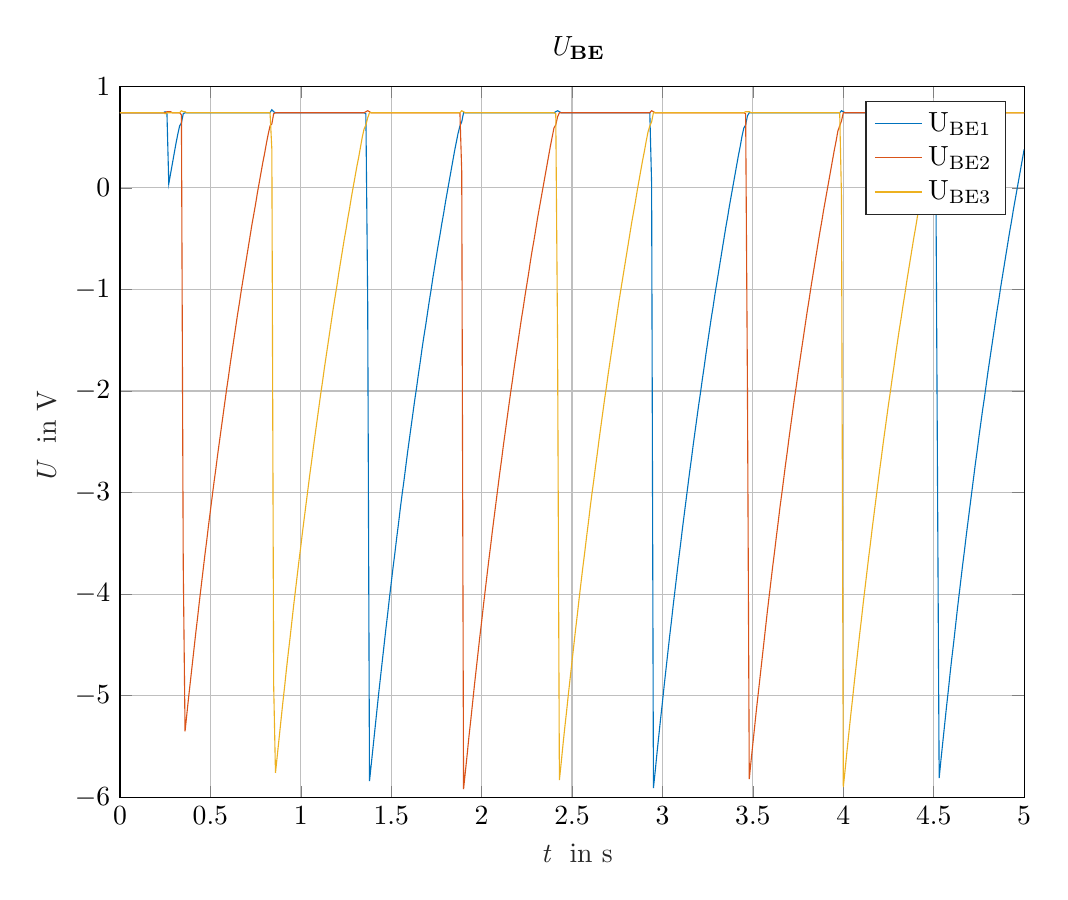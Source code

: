 % This file was created by matlab2tikz.
%
\definecolor{mycolor1}{rgb}{0.0,0.447,0.741}%
\definecolor{mycolor2}{rgb}{0.85,0.325,0.098}%
\definecolor{mycolor3}{rgb}{0.929,0.694,0.125}%
%
\begin{tikzpicture}

\begin{axis}[%
width=4.521in,
height=3.555in,
at={(0.758in,0.481in)},
scale only axis,
xmin=0,
xmax=5,
xlabel style={font=\color{white!15!black}},
xlabel={$\text{\it{} t \rm{} in s}$},
ymin=-6,
ymax=1,
ylabel style={font=\color{white!15!black}},
ylabel={$\text{\it{} U \rm{} in V}$},
axis background/.style={fill=white},
title style={font=\bfseries},
title={$\text{\it{} U}_{\text{BE}}$},
xmajorgrids,
ymajorgrids,
legend style={legend cell align=left, align=left, draw=white!15!black}
]
\addplot [color=mycolor1]
  table[row sep=crcr]{%
0	0.74\\
0.01	0.74\\
0.02	0.74\\
0.03	0.74\\
0.04	0.74\\
0.05	0.74\\
0.06	0.74\\
0.07	0.74\\
0.08	0.74\\
0.09	0.74\\
0.1	0.74\\
0.11	0.74\\
0.12	0.74\\
0.13	0.74\\
0.14	0.74\\
0.15	0.74\\
0.16	0.74\\
0.17	0.74\\
0.18	0.74\\
0.19	0.74\\
0.2	0.74\\
0.21	0.74\\
0.22	0.74\\
0.23	0.74\\
0.24	0.74\\
0.25	0.75\\
0.26	0.73\\
0.27	0.04\\
0.28	0.14\\
0.29	0.24\\
0.3	0.34\\
0.31	0.44\\
0.32	0.53\\
0.33	0.61\\
0.34	0.64\\
0.35	0.73\\
0.36	0.74\\
0.37	0.74\\
0.38	0.74\\
0.39	0.74\\
0.4	0.74\\
0.41	0.74\\
0.42	0.74\\
0.43	0.74\\
0.44	0.74\\
0.45	0.74\\
0.46	0.74\\
0.47	0.74\\
0.48	0.74\\
0.49	0.74\\
0.5	0.74\\
0.51	0.74\\
0.52	0.74\\
0.53	0.74\\
0.54	0.74\\
0.55	0.74\\
0.56	0.74\\
0.57	0.74\\
0.58	0.74\\
0.59	0.74\\
0.6	0.74\\
0.61	0.74\\
0.62	0.74\\
0.63	0.74\\
0.64	0.74\\
0.65	0.74\\
0.66	0.74\\
0.67	0.74\\
0.68	0.74\\
0.69	0.74\\
0.7	0.74\\
0.71	0.74\\
0.72	0.74\\
0.73	0.74\\
0.74	0.74\\
0.75	0.74\\
0.76	0.74\\
0.77	0.74\\
0.78	0.74\\
0.79	0.74\\
0.8	0.74\\
0.81	0.74\\
0.82	0.74\\
0.83	0.74\\
0.84	0.77\\
0.85	0.75\\
0.86	0.74\\
0.87	0.74\\
0.88	0.74\\
0.89	0.74\\
0.9	0.74\\
0.91	0.74\\
0.92	0.74\\
0.93	0.74\\
0.94	0.74\\
0.95	0.74\\
0.96	0.74\\
0.97	0.74\\
0.98	0.74\\
0.99	0.74\\
1	0.74\\
1.01	0.74\\
1.02	0.74\\
1.03	0.74\\
1.04	0.74\\
1.05	0.74\\
1.06	0.74\\
1.07	0.74\\
1.08	0.74\\
1.09	0.74\\
1.1	0.74\\
1.11	0.74\\
1.12	0.74\\
1.13	0.74\\
1.14	0.74\\
1.15	0.74\\
1.16	0.74\\
1.17	0.74\\
1.18	0.74\\
1.19	0.74\\
1.2	0.74\\
1.21	0.74\\
1.22	0.74\\
1.23	0.74\\
1.24	0.74\\
1.25	0.74\\
1.26	0.74\\
1.27	0.74\\
1.28	0.74\\
1.29	0.74\\
1.3	0.74\\
1.31	0.74\\
1.32	0.74\\
1.33	0.74\\
1.34	0.74\\
1.35	0.74\\
1.36	0.73\\
1.37	-1.12\\
1.38	-5.84\\
1.39	-5.67\\
1.4	-5.5\\
1.41	-5.33\\
1.42	-5.16\\
1.43	-4.99\\
1.44	-4.83\\
1.45	-4.67\\
1.46	-4.51\\
1.47	-4.35\\
1.48	-4.2\\
1.49	-4.04\\
1.5	-3.89\\
1.51	-3.74\\
1.52	-3.6\\
1.53	-3.45\\
1.54	-3.31\\
1.55	-3.16\\
1.56	-3.02\\
1.57	-2.89\\
1.58	-2.75\\
1.59	-2.61\\
1.6	-2.48\\
1.61	-2.35\\
1.62	-2.22\\
1.63	-2.09\\
1.64	-1.97\\
1.65	-1.84\\
1.66	-1.72\\
1.67	-1.59\\
1.68	-1.47\\
1.69	-1.36\\
1.7	-1.24\\
1.71	-1.12\\
1.72	-1.01\\
1.73	-0.89\\
1.74	-0.78\\
1.75	-0.67\\
1.76	-0.56\\
1.77	-0.46\\
1.78	-0.35\\
1.79	-0.25\\
1.8	-0.14\\
1.81	-0.04\\
1.82	0.06\\
1.83	0.16\\
1.84	0.26\\
1.85	0.36\\
1.86	0.45\\
1.87	0.54\\
1.88	0.61\\
1.89	0.65\\
1.9	0.74\\
1.91	0.74\\
1.92	0.74\\
1.93	0.74\\
1.94	0.74\\
1.95	0.74\\
1.96	0.74\\
1.97	0.74\\
1.98	0.74\\
1.99	0.74\\
2	0.74\\
2.01	0.74\\
2.02	0.74\\
2.03	0.74\\
2.04	0.74\\
2.05	0.74\\
2.06	0.74\\
2.07	0.74\\
2.08	0.74\\
2.09	0.74\\
2.1	0.74\\
2.11	0.74\\
2.12	0.74\\
2.13	0.74\\
2.14	0.74\\
2.15	0.74\\
2.16	0.74\\
2.17	0.74\\
2.18	0.74\\
2.19	0.74\\
2.2	0.74\\
2.21	0.74\\
2.22	0.74\\
2.23	0.74\\
2.24	0.74\\
2.25	0.74\\
2.26	0.74\\
2.27	0.74\\
2.28	0.74\\
2.29	0.74\\
2.3	0.74\\
2.31	0.74\\
2.32	0.74\\
2.33	0.74\\
2.34	0.74\\
2.35	0.74\\
2.36	0.74\\
2.37	0.74\\
2.38	0.74\\
2.39	0.74\\
2.4	0.74\\
2.41	0.75\\
2.42	0.76\\
2.43	0.75\\
2.44	0.74\\
2.45	0.74\\
2.46	0.74\\
2.47	0.74\\
2.48	0.74\\
2.49	0.74\\
2.5	0.74\\
2.51	0.74\\
2.52	0.74\\
2.53	0.74\\
2.54	0.74\\
2.55	0.74\\
2.56	0.74\\
2.57	0.74\\
2.58	0.74\\
2.59	0.74\\
2.6	0.74\\
2.61	0.74\\
2.62	0.74\\
2.63	0.74\\
2.64	0.74\\
2.65	0.74\\
2.66	0.74\\
2.67	0.74\\
2.68	0.74\\
2.69	0.74\\
2.7	0.74\\
2.71	0.74\\
2.72	0.74\\
2.73	0.74\\
2.74	0.74\\
2.75	0.74\\
2.76	0.74\\
2.77	0.74\\
2.78	0.74\\
2.79	0.74\\
2.8	0.74\\
2.81	0.74\\
2.82	0.74\\
2.83	0.74\\
2.84	0.74\\
2.85	0.74\\
2.86	0.74\\
2.87	0.74\\
2.88	0.74\\
2.89	0.74\\
2.9	0.74\\
2.91	0.74\\
2.92	0.74\\
2.93	0.74\\
2.94	0.04\\
2.95	-5.91\\
2.96	-5.74\\
2.97	-5.56\\
2.98	-5.39\\
2.99	-5.22\\
3	-5.06\\
3.01	-4.89\\
3.02	-4.73\\
3.03	-4.57\\
3.04	-4.41\\
3.05	-4.26\\
3.06	-4.1\\
3.07	-3.95\\
3.08	-3.8\\
3.09	-3.65\\
3.1	-3.51\\
3.11	-3.36\\
3.12	-3.22\\
3.13	-3.08\\
3.14	-2.94\\
3.15	-2.8\\
3.16	-2.67\\
3.17	-2.53\\
3.18	-2.4\\
3.19	-2.27\\
3.2	-2.14\\
3.21	-2.02\\
3.22	-1.89\\
3.23	-1.77\\
3.24	-1.64\\
3.25	-1.52\\
3.26	-1.4\\
3.27	-1.28\\
3.28	-1.17\\
3.29	-1.05\\
3.3	-0.94\\
3.31	-0.83\\
3.32	-0.72\\
3.33	-0.61\\
3.34	-0.5\\
3.35	-0.39\\
3.36	-0.29\\
3.37	-0.18\\
3.38	-0.08\\
3.39	0.02\\
3.4	0.12\\
3.41	0.22\\
3.42	0.32\\
3.43	0.41\\
3.44	0.51\\
3.45	0.59\\
3.46	0.62\\
3.47	0.71\\
3.48	0.74\\
3.49	0.74\\
3.5	0.74\\
3.51	0.74\\
3.52	0.74\\
3.53	0.74\\
3.54	0.74\\
3.55	0.74\\
3.56	0.74\\
3.57	0.74\\
3.58	0.74\\
3.59	0.74\\
3.6	0.74\\
3.61	0.74\\
3.62	0.74\\
3.63	0.74\\
3.64	0.74\\
3.65	0.74\\
3.66	0.74\\
3.67	0.74\\
3.68	0.74\\
3.69	0.74\\
3.7	0.74\\
3.71	0.74\\
3.72	0.74\\
3.73	0.74\\
3.74	0.74\\
3.75	0.74\\
3.76	0.74\\
3.77	0.74\\
3.78	0.74\\
3.79	0.74\\
3.8	0.74\\
3.81	0.74\\
3.82	0.74\\
3.83	0.74\\
3.84	0.74\\
3.85	0.74\\
3.86	0.74\\
3.87	0.74\\
3.88	0.74\\
3.89	0.74\\
3.9	0.74\\
3.91	0.74\\
3.92	0.74\\
3.93	0.74\\
3.94	0.74\\
3.95	0.74\\
3.96	0.74\\
3.97	0.74\\
3.98	0.74\\
3.99	0.76\\
4	0.75\\
4.01	0.74\\
4.02	0.74\\
4.03	0.74\\
4.04	0.74\\
4.05	0.74\\
4.06	0.74\\
4.07	0.74\\
4.08	0.74\\
4.09	0.74\\
4.1	0.74\\
4.11	0.74\\
4.12	0.74\\
4.13	0.74\\
4.14	0.74\\
4.15	0.74\\
4.16	0.74\\
4.17	0.74\\
4.18	0.74\\
4.19	0.74\\
4.2	0.74\\
4.21	0.74\\
4.22	0.74\\
4.23	0.74\\
4.24	0.74\\
4.25	0.74\\
4.26	0.74\\
4.27	0.74\\
4.28	0.74\\
4.29	0.74\\
4.3	0.74\\
4.31	0.74\\
4.32	0.74\\
4.33	0.74\\
4.34	0.74\\
4.35	0.74\\
4.36	0.74\\
4.37	0.74\\
4.38	0.74\\
4.39	0.74\\
4.4	0.74\\
4.41	0.74\\
4.42	0.74\\
4.43	0.74\\
4.44	0.74\\
4.45	0.74\\
4.46	0.74\\
4.47	0.74\\
4.48	0.74\\
4.49	0.74\\
4.5	0.74\\
4.51	0.72\\
4.52	-2.56\\
4.53	-5.81\\
4.54	-5.63\\
4.55	-5.46\\
4.56	-5.29\\
4.57	-5.12\\
4.58	-4.96\\
4.59	-4.79\\
4.6	-4.63\\
4.61	-4.48\\
4.62	-4.32\\
4.63	-4.16\\
4.64	-4.01\\
4.65	-3.86\\
4.66	-3.71\\
4.67	-3.57\\
4.68	-3.42\\
4.69	-3.28\\
4.7	-3.14\\
4.71	-3\\
4.72	-2.86\\
4.73	-2.72\\
4.74	-2.59\\
4.75	-2.45\\
4.76	-2.32\\
4.77	-2.19\\
4.78	-2.07\\
4.79	-1.94\\
4.8	-1.81\\
4.81	-1.69\\
4.82	-1.57\\
4.83	-1.45\\
4.84	-1.33\\
4.85	-1.21\\
4.86	-1.1\\
4.87	-0.98\\
4.88	-0.87\\
4.89	-0.76\\
4.9	-0.65\\
4.91	-0.54\\
4.92	-0.43\\
4.93	-0.33\\
4.94	-0.22\\
4.95	-0.12\\
4.96	-0.02\\
4.97	0.08\\
4.98	0.18\\
4.99	0.28\\
5	0.38\\
};
\addlegendentry{$\text{U}_{\text{BE1}}$}

\addplot [color=mycolor2]
  table[row sep=crcr]{%
0	0.74\\
0.01	0.74\\
0.02	0.74\\
0.03	0.74\\
0.04	0.74\\
0.05	0.74\\
0.06	0.74\\
0.07	0.74\\
0.08	0.74\\
0.09	0.74\\
0.1	0.74\\
0.11	0.74\\
0.12	0.74\\
0.13	0.74\\
0.14	0.74\\
0.15	0.74\\
0.16	0.74\\
0.17	0.74\\
0.18	0.74\\
0.19	0.74\\
0.2	0.74\\
0.21	0.74\\
0.22	0.74\\
0.23	0.74\\
0.24	0.74\\
0.25	0.74\\
0.26	0.75\\
0.27	0.75\\
0.28	0.75\\
0.29	0.74\\
0.3	0.74\\
0.31	0.74\\
0.32	0.74\\
0.33	0.74\\
0.34	0.72\\
0.35	-3.71\\
0.36	-5.35\\
0.37	-5.18\\
0.38	-5.01\\
0.39	-4.85\\
0.4	-4.69\\
0.41	-4.53\\
0.42	-4.37\\
0.43	-4.22\\
0.44	-4.06\\
0.45	-3.91\\
0.46	-3.76\\
0.47	-3.61\\
0.48	-3.47\\
0.49	-3.32\\
0.5	-3.18\\
0.51	-3.04\\
0.52	-2.9\\
0.53	-2.77\\
0.54	-2.63\\
0.55	-2.5\\
0.56	-2.37\\
0.57	-2.24\\
0.58	-2.11\\
0.59	-1.98\\
0.6	-1.86\\
0.61	-1.73\\
0.62	-1.61\\
0.63	-1.49\\
0.64	-1.37\\
0.65	-1.25\\
0.66	-1.14\\
0.67	-1.02\\
0.68	-0.91\\
0.69	-0.8\\
0.7	-0.69\\
0.71	-0.58\\
0.72	-0.47\\
0.73	-0.36\\
0.74	-0.26\\
0.75	-0.16\\
0.76	-0.05\\
0.77	0.05\\
0.78	0.15\\
0.79	0.25\\
0.8	0.34\\
0.81	0.44\\
0.82	0.53\\
0.83	0.61\\
0.84	0.63\\
0.85	0.73\\
0.86	0.74\\
0.87	0.74\\
0.88	0.74\\
0.89	0.74\\
0.9	0.74\\
0.91	0.74\\
0.92	0.74\\
0.93	0.74\\
0.94	0.74\\
0.95	0.74\\
0.96	0.74\\
0.97	0.74\\
0.98	0.74\\
0.99	0.74\\
1	0.74\\
1.01	0.74\\
1.02	0.74\\
1.03	0.74\\
1.04	0.74\\
1.05	0.74\\
1.06	0.74\\
1.07	0.74\\
1.08	0.74\\
1.09	0.74\\
1.1	0.74\\
1.11	0.74\\
1.12	0.74\\
1.13	0.74\\
1.14	0.74\\
1.15	0.74\\
1.16	0.74\\
1.17	0.74\\
1.18	0.74\\
1.19	0.74\\
1.2	0.74\\
1.21	0.74\\
1.22	0.74\\
1.23	0.74\\
1.24	0.74\\
1.25	0.74\\
1.26	0.74\\
1.27	0.74\\
1.28	0.74\\
1.29	0.74\\
1.3	0.74\\
1.31	0.74\\
1.32	0.74\\
1.33	0.74\\
1.34	0.74\\
1.35	0.74\\
1.36	0.75\\
1.37	0.76\\
1.38	0.75\\
1.39	0.74\\
1.4	0.74\\
1.41	0.74\\
1.42	0.74\\
1.43	0.74\\
1.44	0.74\\
1.45	0.74\\
1.46	0.74\\
1.47	0.74\\
1.48	0.74\\
1.49	0.74\\
1.5	0.74\\
1.51	0.74\\
1.52	0.74\\
1.53	0.74\\
1.54	0.74\\
1.55	0.74\\
1.56	0.74\\
1.57	0.74\\
1.58	0.74\\
1.59	0.74\\
1.6	0.74\\
1.61	0.74\\
1.62	0.74\\
1.63	0.74\\
1.64	0.74\\
1.65	0.74\\
1.66	0.74\\
1.67	0.74\\
1.68	0.74\\
1.69	0.74\\
1.7	0.74\\
1.71	0.74\\
1.72	0.74\\
1.73	0.74\\
1.74	0.74\\
1.75	0.74\\
1.76	0.74\\
1.77	0.74\\
1.78	0.74\\
1.79	0.74\\
1.8	0.74\\
1.81	0.74\\
1.82	0.74\\
1.83	0.74\\
1.84	0.74\\
1.85	0.74\\
1.86	0.74\\
1.87	0.74\\
1.88	0.74\\
1.89	0.16\\
1.9	-5.92\\
1.91	-5.75\\
1.92	-5.58\\
1.93	-5.4\\
1.94	-5.24\\
1.95	-5.07\\
1.96	-4.9\\
1.97	-4.74\\
1.98	-4.58\\
1.99	-4.42\\
2	-4.27\\
2.01	-4.11\\
2.02	-3.96\\
2.03	-3.81\\
2.04	-3.66\\
2.05	-3.52\\
2.06	-3.37\\
2.07	-3.23\\
2.08	-3.09\\
2.09	-2.95\\
2.1	-2.81\\
2.11	-2.68\\
2.12	-2.54\\
2.13	-2.41\\
2.14	-2.28\\
2.15	-2.15\\
2.16	-2.02\\
2.17	-1.9\\
2.18	-1.77\\
2.19	-1.65\\
2.2	-1.53\\
2.21	-1.41\\
2.22	-1.29\\
2.23	-1.18\\
2.24	-1.06\\
2.25	-0.95\\
2.26	-0.84\\
2.27	-0.72\\
2.28	-0.61\\
2.29	-0.51\\
2.3	-0.4\\
2.31	-0.29\\
2.32	-0.19\\
2.33	-0.09\\
2.34	0.01\\
2.35	0.11\\
2.36	0.21\\
2.37	0.31\\
2.38	0.41\\
2.39	0.5\\
2.4	0.59\\
2.41	0.62\\
2.42	0.7\\
2.43	0.74\\
2.44	0.74\\
2.45	0.74\\
2.46	0.74\\
2.47	0.74\\
2.48	0.74\\
2.49	0.74\\
2.5	0.74\\
2.51	0.74\\
2.52	0.74\\
2.53	0.74\\
2.54	0.74\\
2.55	0.74\\
2.56	0.74\\
2.57	0.74\\
2.58	0.74\\
2.59	0.74\\
2.6	0.74\\
2.61	0.74\\
2.62	0.74\\
2.63	0.74\\
2.64	0.74\\
2.65	0.74\\
2.66	0.74\\
2.67	0.74\\
2.68	0.74\\
2.69	0.74\\
2.7	0.74\\
2.71	0.74\\
2.72	0.74\\
2.73	0.74\\
2.74	0.74\\
2.75	0.74\\
2.76	0.74\\
2.77	0.74\\
2.78	0.74\\
2.79	0.74\\
2.8	0.74\\
2.81	0.74\\
2.82	0.74\\
2.83	0.74\\
2.84	0.74\\
2.85	0.74\\
2.86	0.74\\
2.87	0.74\\
2.88	0.74\\
2.89	0.74\\
2.9	0.74\\
2.91	0.74\\
2.92	0.74\\
2.93	0.74\\
2.94	0.76\\
2.95	0.75\\
2.96	0.74\\
2.97	0.74\\
2.98	0.74\\
2.99	0.74\\
3	0.74\\
3.01	0.74\\
3.02	0.74\\
3.03	0.74\\
3.04	0.74\\
3.05	0.74\\
3.06	0.74\\
3.07	0.74\\
3.08	0.74\\
3.09	0.74\\
3.1	0.74\\
3.11	0.74\\
3.12	0.74\\
3.13	0.74\\
3.14	0.74\\
3.15	0.74\\
3.16	0.74\\
3.17	0.74\\
3.18	0.74\\
3.19	0.74\\
3.2	0.74\\
3.21	0.74\\
3.22	0.74\\
3.23	0.74\\
3.24	0.74\\
3.25	0.74\\
3.26	0.74\\
3.27	0.74\\
3.28	0.74\\
3.29	0.74\\
3.3	0.74\\
3.31	0.74\\
3.32	0.74\\
3.33	0.74\\
3.34	0.74\\
3.35	0.74\\
3.36	0.74\\
3.37	0.74\\
3.38	0.74\\
3.39	0.74\\
3.4	0.74\\
3.41	0.74\\
3.42	0.74\\
3.43	0.74\\
3.44	0.74\\
3.45	0.74\\
3.46	0.73\\
3.47	-1.99\\
3.48	-5.82\\
3.49	-5.64\\
3.5	-5.47\\
3.51	-5.3\\
3.52	-5.13\\
3.53	-4.97\\
3.54	-4.81\\
3.55	-4.65\\
3.56	-4.49\\
3.57	-4.33\\
3.58	-4.17\\
3.59	-4.02\\
3.6	-3.87\\
3.61	-3.72\\
3.62	-3.58\\
3.63	-3.43\\
3.64	-3.29\\
3.65	-3.14\\
3.66	-3.01\\
3.67	-2.87\\
3.68	-2.73\\
3.69	-2.6\\
3.7	-2.46\\
3.71	-2.33\\
3.72	-2.2\\
3.73	-2.07\\
3.74	-1.95\\
3.75	-1.82\\
3.76	-1.7\\
3.77	-1.58\\
3.78	-1.46\\
3.79	-1.34\\
3.8	-1.22\\
3.81	-1.11\\
3.82	-0.99\\
3.83	-0.88\\
3.84	-0.77\\
3.85	-0.66\\
3.86	-0.55\\
3.87	-0.44\\
3.88	-0.34\\
3.89	-0.23\\
3.9	-0.13\\
3.91	-0.03\\
3.92	0.07\\
3.93	0.17\\
3.94	0.27\\
3.95	0.37\\
3.96	0.46\\
3.97	0.56\\
3.98	0.61\\
3.99	0.66\\
4	0.74\\
4.01	0.74\\
4.02	0.74\\
4.03	0.74\\
4.04	0.74\\
4.05	0.74\\
4.06	0.74\\
4.07	0.74\\
4.08	0.74\\
4.09	0.74\\
4.1	0.74\\
4.11	0.74\\
4.12	0.74\\
4.13	0.74\\
4.14	0.74\\
4.15	0.74\\
4.16	0.74\\
4.17	0.74\\
4.18	0.74\\
4.19	0.74\\
4.2	0.74\\
4.21	0.74\\
4.22	0.74\\
4.23	0.74\\
4.24	0.74\\
4.25	0.74\\
4.26	0.74\\
4.27	0.74\\
4.28	0.74\\
4.29	0.74\\
4.3	0.74\\
4.31	0.74\\
4.32	0.74\\
4.33	0.74\\
4.34	0.74\\
4.35	0.74\\
4.36	0.74\\
4.37	0.74\\
4.38	0.74\\
4.39	0.74\\
4.4	0.74\\
4.41	0.74\\
4.42	0.74\\
4.43	0.74\\
4.44	0.74\\
4.45	0.74\\
4.46	0.74\\
4.47	0.74\\
4.48	0.74\\
4.49	0.74\\
4.5	0.74\\
4.51	0.76\\
4.52	0.75\\
4.53	0.75\\
4.54	0.74\\
4.55	0.74\\
4.56	0.74\\
4.57	0.74\\
4.58	0.74\\
4.59	0.74\\
4.6	0.74\\
4.61	0.74\\
4.62	0.74\\
4.63	0.74\\
4.64	0.74\\
4.65	0.74\\
4.66	0.74\\
4.67	0.74\\
4.68	0.74\\
4.69	0.74\\
4.7	0.74\\
4.71	0.74\\
4.72	0.74\\
4.73	0.74\\
4.74	0.74\\
4.75	0.74\\
4.76	0.74\\
4.77	0.74\\
4.78	0.74\\
4.79	0.74\\
4.8	0.74\\
4.81	0.74\\
4.82	0.74\\
4.83	0.74\\
4.84	0.74\\
4.85	0.74\\
4.86	0.74\\
4.87	0.74\\
4.88	0.74\\
4.89	0.74\\
4.9	0.74\\
4.91	0.74\\
4.92	0.74\\
4.93	0.74\\
4.94	0.74\\
4.95	0.74\\
4.96	0.74\\
4.97	0.74\\
4.98	0.74\\
4.99	0.74\\
5	0.74\\
};
\addlegendentry{$\text{U}_{\text{BE2}}$}

\addplot [color=mycolor3]
  table[row sep=crcr]{%
0	0.74\\
0.01	0.74\\
0.02	0.74\\
0.03	0.74\\
0.04	0.74\\
0.05	0.74\\
0.06	0.74\\
0.07	0.74\\
0.08	0.74\\
0.09	0.74\\
0.1	0.74\\
0.11	0.74\\
0.12	0.74\\
0.13	0.74\\
0.14	0.74\\
0.15	0.74\\
0.16	0.74\\
0.17	0.74\\
0.18	0.74\\
0.19	0.74\\
0.2	0.74\\
0.21	0.74\\
0.22	0.74\\
0.23	0.74\\
0.24	0.74\\
0.25	0.73\\
0.26	0.74\\
0.27	0.74\\
0.28	0.74\\
0.29	0.74\\
0.3	0.74\\
0.31	0.74\\
0.32	0.74\\
0.33	0.74\\
0.34	0.76\\
0.35	0.75\\
0.36	0.75\\
0.37	0.74\\
0.38	0.74\\
0.39	0.74\\
0.4	0.74\\
0.41	0.74\\
0.42	0.74\\
0.43	0.74\\
0.44	0.74\\
0.45	0.74\\
0.46	0.74\\
0.47	0.74\\
0.48	0.74\\
0.49	0.74\\
0.5	0.74\\
0.51	0.74\\
0.52	0.74\\
0.53	0.74\\
0.54	0.74\\
0.55	0.74\\
0.56	0.74\\
0.57	0.74\\
0.58	0.74\\
0.59	0.74\\
0.6	0.74\\
0.61	0.74\\
0.62	0.74\\
0.63	0.74\\
0.64	0.74\\
0.65	0.74\\
0.66	0.74\\
0.67	0.74\\
0.68	0.74\\
0.69	0.74\\
0.7	0.74\\
0.71	0.74\\
0.72	0.74\\
0.73	0.74\\
0.74	0.74\\
0.75	0.74\\
0.76	0.74\\
0.77	0.74\\
0.78	0.74\\
0.79	0.74\\
0.8	0.74\\
0.81	0.74\\
0.82	0.74\\
0.83	0.74\\
0.84	0.38\\
0.85	-4.89\\
0.86	-5.76\\
0.87	-5.59\\
0.88	-5.42\\
0.89	-5.25\\
0.9	-5.08\\
0.91	-4.92\\
0.92	-4.75\\
0.93	-4.59\\
0.94	-4.44\\
0.95	-4.28\\
0.96	-4.12\\
0.97	-3.97\\
0.98	-3.82\\
0.99	-3.67\\
1	-3.53\\
1.01	-3.38\\
1.02	-3.24\\
1.03	-3.1\\
1.04	-2.96\\
1.05	-2.82\\
1.06	-2.69\\
1.07	-2.55\\
1.08	-2.42\\
1.09	-2.29\\
1.1	-2.16\\
1.11	-2.03\\
1.12	-1.91\\
1.13	-1.78\\
1.14	-1.66\\
1.15	-1.54\\
1.16	-1.42\\
1.17	-1.3\\
1.18	-1.18\\
1.19	-1.07\\
1.2	-0.96\\
1.21	-0.84\\
1.22	-0.73\\
1.23	-0.62\\
1.24	-0.51\\
1.25	-0.41\\
1.26	-0.3\\
1.27	-0.2\\
1.28	-0.09\\
1.29	0.01\\
1.3	0.11\\
1.31	0.21\\
1.32	0.3\\
1.33	0.4\\
1.34	0.5\\
1.35	0.58\\
1.36	0.62\\
1.37	0.69\\
1.38	0.74\\
1.39	0.74\\
1.4	0.74\\
1.41	0.74\\
1.42	0.74\\
1.43	0.74\\
1.44	0.74\\
1.45	0.74\\
1.46	0.74\\
1.47	0.74\\
1.48	0.74\\
1.49	0.74\\
1.5	0.74\\
1.51	0.74\\
1.52	0.74\\
1.53	0.74\\
1.54	0.74\\
1.55	0.74\\
1.56	0.74\\
1.57	0.74\\
1.58	0.74\\
1.59	0.74\\
1.6	0.74\\
1.61	0.74\\
1.62	0.74\\
1.63	0.74\\
1.64	0.74\\
1.65	0.74\\
1.66	0.74\\
1.67	0.74\\
1.68	0.74\\
1.69	0.74\\
1.7	0.74\\
1.71	0.74\\
1.72	0.74\\
1.73	0.74\\
1.74	0.74\\
1.75	0.74\\
1.76	0.74\\
1.77	0.74\\
1.78	0.74\\
1.79	0.74\\
1.8	0.74\\
1.81	0.74\\
1.82	0.74\\
1.83	0.74\\
1.84	0.74\\
1.85	0.74\\
1.86	0.74\\
1.87	0.74\\
1.88	0.74\\
1.89	0.76\\
1.9	0.75\\
1.91	0.74\\
1.92	0.74\\
1.93	0.74\\
1.94	0.74\\
1.95	0.74\\
1.96	0.74\\
1.97	0.74\\
1.98	0.74\\
1.99	0.74\\
2	0.74\\
2.01	0.74\\
2.02	0.74\\
2.03	0.74\\
2.04	0.74\\
2.05	0.74\\
2.06	0.74\\
2.07	0.74\\
2.08	0.74\\
2.09	0.74\\
2.1	0.74\\
2.11	0.74\\
2.12	0.74\\
2.13	0.74\\
2.14	0.74\\
2.15	0.74\\
2.16	0.74\\
2.17	0.74\\
2.18	0.74\\
2.19	0.74\\
2.2	0.74\\
2.21	0.74\\
2.22	0.74\\
2.23	0.74\\
2.24	0.74\\
2.25	0.74\\
2.26	0.74\\
2.27	0.74\\
2.28	0.74\\
2.29	0.74\\
2.3	0.74\\
2.31	0.74\\
2.32	0.74\\
2.33	0.74\\
2.34	0.74\\
2.35	0.74\\
2.36	0.74\\
2.37	0.74\\
2.38	0.74\\
2.39	0.74\\
2.4	0.74\\
2.41	0.73\\
2.42	-1.51\\
2.43	-5.83\\
2.44	-5.66\\
2.45	-5.48\\
2.46	-5.31\\
2.47	-5.15\\
2.48	-4.98\\
2.49	-4.82\\
2.5	-4.66\\
2.51	-4.5\\
2.52	-4.34\\
2.53	-4.19\\
2.54	-4.03\\
2.55	-3.88\\
2.56	-3.73\\
2.57	-3.59\\
2.58	-3.44\\
2.59	-3.3\\
2.6	-3.15\\
2.61	-3.01\\
2.62	-2.88\\
2.63	-2.74\\
2.64	-2.61\\
2.65	-2.47\\
2.66	-2.34\\
2.67	-2.21\\
2.68	-2.08\\
2.69	-1.96\\
2.7	-1.83\\
2.71	-1.71\\
2.72	-1.59\\
2.73	-1.47\\
2.74	-1.35\\
2.75	-1.23\\
2.76	-1.11\\
2.77	-1\\
2.78	-0.89\\
2.79	-0.78\\
2.8	-0.67\\
2.81	-0.56\\
2.82	-0.45\\
2.83	-0.34\\
2.84	-0.24\\
2.85	-0.14\\
2.86	-0.03\\
2.87	0.07\\
2.88	0.17\\
2.89	0.27\\
2.9	0.36\\
2.91	0.46\\
2.92	0.55\\
2.93	0.61\\
2.94	0.65\\
2.95	0.74\\
2.96	0.74\\
2.97	0.74\\
2.98	0.74\\
2.99	0.74\\
3	0.74\\
3.01	0.74\\
3.02	0.74\\
3.03	0.74\\
3.04	0.74\\
3.05	0.74\\
3.06	0.74\\
3.07	0.74\\
3.08	0.74\\
3.09	0.74\\
3.1	0.74\\
3.11	0.74\\
3.12	0.74\\
3.13	0.74\\
3.14	0.74\\
3.15	0.74\\
3.16	0.74\\
3.17	0.74\\
3.18	0.74\\
3.19	0.74\\
3.2	0.74\\
3.21	0.74\\
3.22	0.74\\
3.23	0.74\\
3.24	0.74\\
3.25	0.74\\
3.26	0.74\\
3.27	0.74\\
3.28	0.74\\
3.29	0.74\\
3.3	0.74\\
3.31	0.74\\
3.32	0.74\\
3.33	0.74\\
3.34	0.74\\
3.35	0.74\\
3.36	0.74\\
3.37	0.74\\
3.38	0.74\\
3.39	0.74\\
3.4	0.74\\
3.41	0.74\\
3.42	0.74\\
3.43	0.74\\
3.44	0.74\\
3.45	0.74\\
3.46	0.75\\
3.47	0.75\\
3.48	0.75\\
3.49	0.74\\
3.5	0.74\\
3.51	0.74\\
3.52	0.74\\
3.53	0.74\\
3.54	0.74\\
3.55	0.74\\
3.56	0.74\\
3.57	0.74\\
3.58	0.74\\
3.59	0.74\\
3.6	0.74\\
3.61	0.74\\
3.62	0.74\\
3.63	0.74\\
3.64	0.74\\
3.65	0.74\\
3.66	0.74\\
3.67	0.74\\
3.68	0.74\\
3.69	0.74\\
3.7	0.74\\
3.71	0.74\\
3.72	0.74\\
3.73	0.74\\
3.74	0.74\\
3.75	0.74\\
3.76	0.74\\
3.77	0.74\\
3.78	0.74\\
3.79	0.74\\
3.8	0.74\\
3.81	0.74\\
3.82	0.74\\
3.83	0.74\\
3.84	0.74\\
3.85	0.74\\
3.86	0.74\\
3.87	0.74\\
3.88	0.74\\
3.89	0.74\\
3.9	0.74\\
3.91	0.74\\
3.92	0.74\\
3.93	0.74\\
3.94	0.74\\
3.95	0.74\\
3.96	0.74\\
3.97	0.74\\
3.98	0.74\\
3.99	-0.09\\
4	-5.9\\
4.01	-5.73\\
4.02	-5.55\\
4.03	-5.38\\
4.04	-5.21\\
4.05	-5.05\\
4.06	-4.88\\
4.07	-4.72\\
4.08	-4.56\\
4.09	-4.4\\
4.1	-4.25\\
4.11	-4.09\\
4.12	-3.94\\
4.13	-3.79\\
4.14	-3.64\\
4.15	-3.5\\
4.16	-3.35\\
4.17	-3.21\\
4.18	-3.07\\
4.19	-2.93\\
4.2	-2.79\\
4.21	-2.66\\
4.22	-2.52\\
4.23	-2.39\\
4.24	-2.26\\
4.25	-2.13\\
4.26	-2.01\\
4.27	-1.88\\
4.28	-1.76\\
4.29	-1.63\\
4.3	-1.51\\
4.31	-1.39\\
4.32	-1.28\\
4.33	-1.16\\
4.34	-1.05\\
4.35	-0.93\\
4.36	-0.82\\
4.37	-0.71\\
4.38	-0.6\\
4.39	-0.49\\
4.4	-0.39\\
4.41	-0.28\\
4.42	-0.18\\
4.43	-0.07\\
4.44	0.03\\
4.45	0.13\\
4.46	0.23\\
4.47	0.32\\
4.48	0.42\\
4.49	0.51\\
4.5	0.59\\
4.51	0.62\\
4.52	0.72\\
4.53	0.74\\
4.54	0.74\\
4.55	0.74\\
4.56	0.74\\
4.57	0.74\\
4.58	0.74\\
4.59	0.74\\
4.6	0.74\\
4.61	0.74\\
4.62	0.74\\
4.63	0.74\\
4.64	0.74\\
4.65	0.74\\
4.66	0.74\\
4.67	0.74\\
4.68	0.74\\
4.69	0.74\\
4.7	0.74\\
4.71	0.74\\
4.72	0.74\\
4.73	0.74\\
4.74	0.74\\
4.75	0.74\\
4.76	0.74\\
4.77	0.74\\
4.78	0.74\\
4.79	0.74\\
4.8	0.74\\
4.81	0.74\\
4.82	0.74\\
4.83	0.74\\
4.84	0.74\\
4.85	0.74\\
4.86	0.74\\
4.87	0.74\\
4.88	0.74\\
4.89	0.74\\
4.9	0.74\\
4.91	0.74\\
4.92	0.74\\
4.93	0.74\\
4.94	0.74\\
4.95	0.74\\
4.96	0.74\\
4.97	0.74\\
4.98	0.74\\
4.99	0.74\\
5	0.74\\
};
\addlegendentry{$\text{U}_{\text{BE3}}$}

\end{axis}
\end{tikzpicture}%